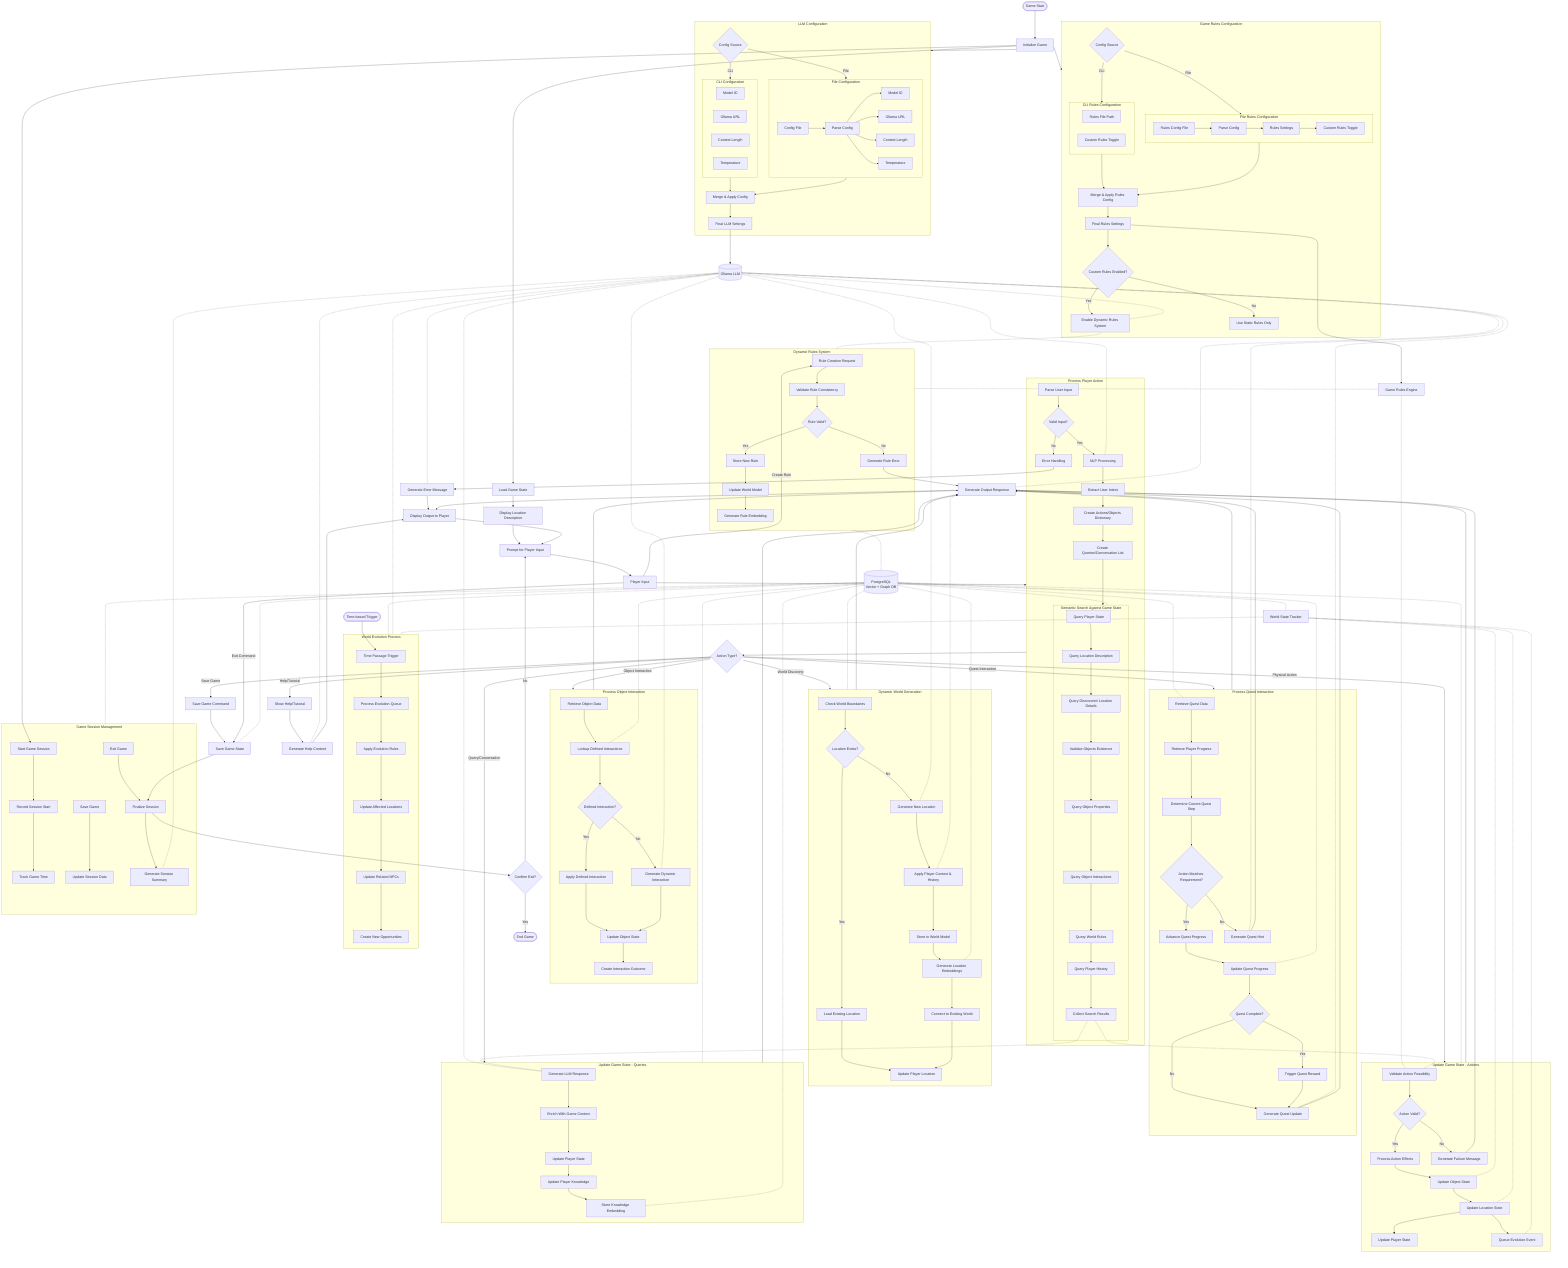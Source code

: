 flowchart TD
    Start([Game Start]) --> InitializeGame
    InitializeGame[Initialize Game] --> LoadGameState
    LoadGameState[Load Game State] --> DisplayLocationDesc
    DisplayLocationDesc[Display Location Description] --> PromptPlayerInput

    PromptPlayerInput[Prompt for Player Input] --> PlayerInput
    PlayerInput[Player Input] --> ProcessPlayerAction

    %% Process Player Action Section - Enhanced
    subgraph ProcessPlayerAction[Process Player Action]
        direction TB
        ParseInput[Parse User Input] --> ValidInput
        ValidInput{Valid Input?} --> |Yes| NLPProcessing
        ValidInput --> |No| ErrorHandling[Error Handling]
        NLPProcessing[NLP Processing] --> ExtractIntent
        ExtractIntent[Extract User Intent] --> CreateActionDict
        CreateActionDict[Create Actions/Objects Dictionary] --> CreateQueriesList
        CreateQueriesList[Create Queries/Conversation List] --> SemanticSearch

        subgraph SemanticSearch[Semantic Search Against Game State]
            direction TB
            QueryPlayerState[Query Player State] --> QueryLocationDesc
            QueryLocationDesc[Query Location Description] --> QueryLocationDetails
            QueryLocationDetails[Query Discovered Location Details] --> ValidateObjects
            ValidateObjects[Validate Objects Existence] --> QueryObjectProps
            QueryObjectProps[Query Object Properties] --> QueryObjectInteractions
            QueryObjectInteractions[Query Object Interactions] --> QueryWorldRules
            QueryWorldRules[Query World Rules] --> QueryPlayerHistory[Query Player History]
            QueryPlayerHistory --> CollectSearchResults[Collect Search Results]
        end
    end

    ProcessPlayerAction --> DetermineActionType
    ErrorHandling --> GenerateErrorMsg[Generate Error Message] --> DisplayOutput

    %% Decision point for action type - Extended with more detailed types
    DetermineActionType{Action Type?} --> |Physical Action| UpdateGameStateAction
    DetermineActionType --> |Object Interaction| ProcessObjectInteraction
    DetermineActionType --> |Quest Interaction| ProcessQuestInteraction
    DetermineActionType --> |Query/Conversation| UpdateGameStateQuery
    DetermineActionType --> |Help/Tutorial| ShowHelpSystem
    DetermineActionType --> |Save Game| SaveGameCommand
    DetermineActionType --> |World Discovery| DynamicWorldGeneration

    %% Object Interaction Processing - New
    subgraph ProcessObjectInteraction[Process Object Interaction]
        direction TB
        RetrieveObjectData[Retrieve Object Data] --> LookupInteractions[Lookup Defined Interactions]
        LookupInteractions --> InteractionExists{Defined Interaction?}
        InteractionExists --> |Yes| ApplyDefinedInteraction[Apply Defined Interaction]
        InteractionExists --> |No| GenerateDynamicInteraction[Generate Dynamic Interaction]
        ApplyDefinedInteraction --> UpdateObjectState1[Update Object State]
        GenerateDynamicInteraction --> UpdateObjectState1
        UpdateObjectState1 --> CreateInteractionOutcome[Create Interaction Outcome]
    end

    %% Quest Interaction Processing - New
    subgraph ProcessQuestInteraction[Process Quest Interaction]
        direction TB
        RetrieveQuestData[Retrieve Quest Data] --> RetrievePlayerProgress[Retrieve Player Progress]
        RetrievePlayerProgress --> DetermineQuestStep[Determine Current Quest Step]
        DetermineQuestStep --> ActionMatchesRequirement{Action Matches Requirement?}
        ActionMatchesRequirement --> |Yes| AdvanceQuest[Advance Quest Progress]
        ActionMatchesRequirement --> |No| GenerateQuestHint[Generate Quest Hint]
        AdvanceQuest --> UpdateQuestProgress[Update Quest Progress]
        UpdateQuestProgress --> CheckQuestCompletion{Quest Complete?}
        CheckQuestCompletion --> |Yes| TriggerQuestReward[Trigger Quest Reward]
        CheckQuestCompletion --> |No| GenerateQuestUpdate[Generate Quest Update]
        TriggerQuestReward --> GenerateQuestUpdate
    end

    ShowHelpSystem[Show Help/Tutorial] --> GenerateHelpContent[Generate Help Content] --> DisplayOutput
    SaveGameCommand[Save Game Command] --> SaveGameState

    %% Dynamic World Generation Section - New
    subgraph DynamicWorldGeneration[Dynamic World Generation]
        direction TB
        CheckWorldBoundaries[Check World Boundaries] --> LocationExists{Location Exists?}
        LocationExists --> |Yes| LoadExistingLocation[Load Existing Location]
        LocationExists --> |No| GenerateNewLocation[Generate New Location]
        GenerateNewLocation --> ContextualizeLocation[Apply Player Context & History]
        ContextualizeLocation --> StoreNewLocation[Store in World Model]
        StoreNewLocation --> GenerateEmbeddings[Generate Location Embeddings]
        GenerateEmbeddings --> ConnectToWorld[Connect to Existing World]
        LoadExistingLocation --> UpdatePlayerLocation[Update Player Location]
        ConnectToWorld --> UpdatePlayerLocation
    end

    %% Update Game State Section - Enhanced with two paths
    subgraph UpdateGameStateAction[Update Game State - Actions]
        direction TB
        ValidateActionFeasibility[Validate Action Feasibility] --> ActionValid{Action Valid?}
        ActionValid --> |Yes| ProcessActionEffects
        ActionValid --> |No| GenerateFailMessage[Generate Failure Message]
        ProcessActionEffects[Process Action Effects] --> UpdateObjectState
        UpdateObjectState[Update Object State] --> UpdateLocationState
        UpdateLocationState[Update Location State] --> UpdatePlayerStateA[Update Player State]
        UpdateLocationState --> QueueEvolutionEvent[Queue Evolution Event]
    end

    subgraph UpdateGameStateQuery[Update Game State - Queries]
        direction TB
        GenerateResponse[Generate LLM Response] --> EnrichWithContext
        EnrichWithContext[Enrich With Game Context] --> UpdatePlayerStateQ[Update Player State]
        UpdatePlayerStateQ --> UpdatePlayerKnowledge[Update Player Knowledge]
        UpdatePlayerKnowledge --> StoreKnowledgeEmbedding[Store Knowledge Embedding]
    end

    %% World Evolution Process - New
    subgraph WorldEvolution[World Evolution Process]
        direction TB
        TimePassage[Time Passage Trigger] --> ProcessEvolutionQueue[Process Evolution Queue]
        ProcessEvolutionQueue --> ApplyEvolutionRules[Apply Evolution Rules]
        ApplyEvolutionRules --> UpdateAffectedLocations[Update Affected Locations]
        UpdateAffectedLocations --> UpdateRelatedNPCs[Update Related NPCs]
        UpdateRelatedNPCs --> CreateNewOpportunities[Create New Opportunities]
    end

    %% Game Session Management - New
    subgraph GameSessionManagement[Game Session Management]
        direction TB
        StartSession[Start Game Session] --> RecordSessionStart[Record Session Start]
        RecordSessionStart --> TrackGameTime[Track Game Time]
        SaveGame[Save Game] --> UpdateSessionData[Update Session Data]
        ExitGame[Exit Game] --> FinalizeSession[Finalize Session]
        FinalizeSession --> GenerateSessionSummary[Generate Session Summary]
    end

    DynamicWorldGeneration --> GenerateOutput
    UpdateGameStateAction --> GenerateOutput
    UpdateGameStateQuery --> GenerateOutput
    ProcessObjectInteraction --> GenerateOutput
    ProcessQuestInteraction --> GenerateOutput
    GenerateFailMessage --> GenerateOutput
    GenerateQuestHint --> GenerateOutput
    GenerateQuestUpdate --> GenerateOutput

    GenerateOutput[Generate Output Response] --> DisplayOutput
    DisplayOutput[Display Output to Player] --> PromptPlayerInput

    %% Exit path
    PlayerInput -- Exit Command --> SaveGameState
    SaveGameState[Save Game State] --> FinalizeSession
    FinalizeSession --> ExitConfirmation{Confirm Exit?}
    ExitConfirmation --> |Yes| EndGame([End Game])
    ExitConfirmation --> |No| PromptPlayerInput

    %% Database connections
    PostgresDB[(PostgreSQL<br>Vector + Graph DB)] -.- SemanticSearch
    PostgresDB -.- UpdateGameStateAction
    PostgresDB -.- UpdateGameStateQuery
    PostgresDB -.- SaveGameState
    PostgresDB -.- WorldStateTracker
    PostgresDB -.- DynamicWorldGeneration
    PostgresDB -.- WorldEvolution
    PostgresDB -.- LookupInteractions
    PostgresDB -.- RetrieveQuestData
    PostgresDB -.- UpdateQuestProgress
    PostgresDB -.- StoreKnowledgeEmbedding
    PostgresDB -.- GenerateEmbeddings
    PostgresDB -.- GameSessionManagement

    %% Enhanced LLM Integration with Configuration Support
    subgraph LLMConfiguration[LLM Configuration]
        direction TB
        ConfigSource{Config Source} --> |CLI| CLIConfig
        ConfigSource --> |File| FileConfig

        subgraph CLIConfig[CLI Configuration]
            CLIModelID[Model ID]
            CLIURL[Ollama URL]
            CLIContextLength[Context Length]
            CLITemperature[Temperature]
        end

        subgraph FileConfig[File Configuration]
            ConfigFile[Config File] --> ParseConfig
            ParseConfig[Parse Config] --> FileModelID
            ParseConfig --> FileURL
            ParseConfig --> FileContextLength
            ParseConfig --> FileTemperature
            FileModelID[Model ID]
            FileURL[Ollama URL]
            FileContextLength[Context Length]
            FileTemperature[Temperature]
        end

        CLIConfig --> MergeConfig
        FileConfig --> MergeConfig
        MergeConfig[Merge & Apply Config] --> FinalLLMConfig
        FinalLLMConfig[Final LLM Settings]
    end

    %% New Game Rules Configuration with Custom Rules Toggle
    subgraph GameRulesConfiguration[Game Rules Configuration]
        direction TB
        RulesConfigSource{Config Source} --> |CLI| CLIRulesConfig
        RulesConfigSource --> |File| FileRulesConfig

        subgraph CLIRulesConfig[CLI Rules Configuration]
            CLIRulesFilePath[Rules File Path]
            CLICustomRulesToggle[Custom Rules Toggle]
        end

        subgraph FileRulesConfig[File Rules Configuration]
            RulesConfigFile[Rules Config File] --> ParseRulesConfig
            ParseRulesConfig[Parse Config] --> FileRulesSettings
            FileRulesSettings[Rules Settings] --> FileCustomRulesToggle
            FileCustomRulesToggle[Custom Rules Toggle]
        end

        CLIRulesConfig --> MergeRulesConfig
        FileRulesConfig --> MergeRulesConfig
        MergeRulesConfig[Merge & Apply Rules Config] --> FinalRulesConfig
        FinalRulesConfig[Final Rules Settings] --> CustomRulesEnabled{Custom Rules Enabled?}

        CustomRulesEnabled --> |Yes| EnableDynamicRules
        CustomRulesEnabled --> |No| UseStaticRules
        EnableDynamicRules[Enable Dynamic Rules System]
        UseStaticRules[Use Static Rules Only]
    end

    %% Clear connections from configurations to systems
    FinalLLMConfig --> OllamaLLM
    FinalRulesConfig --> GameRulesEngine

    OllamaLLM[(Ollama LLM)] -.- NLPProcessing
    OllamaLLM -.- GenerateResponse
    OllamaLLM -.- EnableDynamicRules
    OllamaLLM -.- GenerateHelpContent
    OllamaLLM -.- GenerateErrorMsg
    OllamaLLM -.- GenerateNewLocation
    OllamaLLM -.- ContextualizeLocation
    OllamaLLM -.- WorldEvolution
    OllamaLLM -.- GenerateDynamicInteraction
    OllamaLLM -.- GenerateQuestHint
    OllamaLLM -.- GenerateQuestUpdate
    OllamaLLM -.- GenerateSessionSummary

    %% Additional components
    GameRulesEngine[Game Rules Engine] -.- ValidateActionFeasibility
    WorldStateTracker[World State Tracker] -.- UpdateObjectState
    WorldStateTracker -.- UpdateLocationState
    WorldStateTracker -.- QueueEvolutionEvent
    WorldStateTracker -.- WorldEvolution
    CollectSearchResults -.- ValidateActionFeasibility
    CollectSearchResults -.- GenerateResponse

    %% Enhanced rules integration
    subgraph DynamicRulesSystem[Dynamic Rules System]
        direction TB
        RuleCreationReq[Rule Creation Request] --> ValidateRuleConsistency
        ValidateRuleConsistency[Validate Rule Consistency] --> RuleValid{Rule Valid?}
        RuleValid --> |Yes| StoreNewRule
        RuleValid --> |No| GenerateRuleError[Generate Rule Error]
        StoreNewRule[Store New Rule] --> UpdateWorldModel
        UpdateWorldModel[Update World Model] --> GenerateRuleEmbedding[Generate Rule Embedding]
    end

    EnableDynamicRules -.- DynamicRulesSystem
    DynamicRulesSystem -.- GameRulesEngine
    DynamicRulesSystem -.- PostgresDB

    PlayerInput -- Create Rule --> RuleCreationReq
    GenerateRuleError --> GenerateOutput

    %% Configuration initialization paths
    InitializeGame --> LLMConfiguration
    InitializeGame --> GameRulesConfiguration
    InitializeGame --> StartSession

    %% Time-based triggers
    TimeTrigger([Time-based Trigger]) --> TimePassage